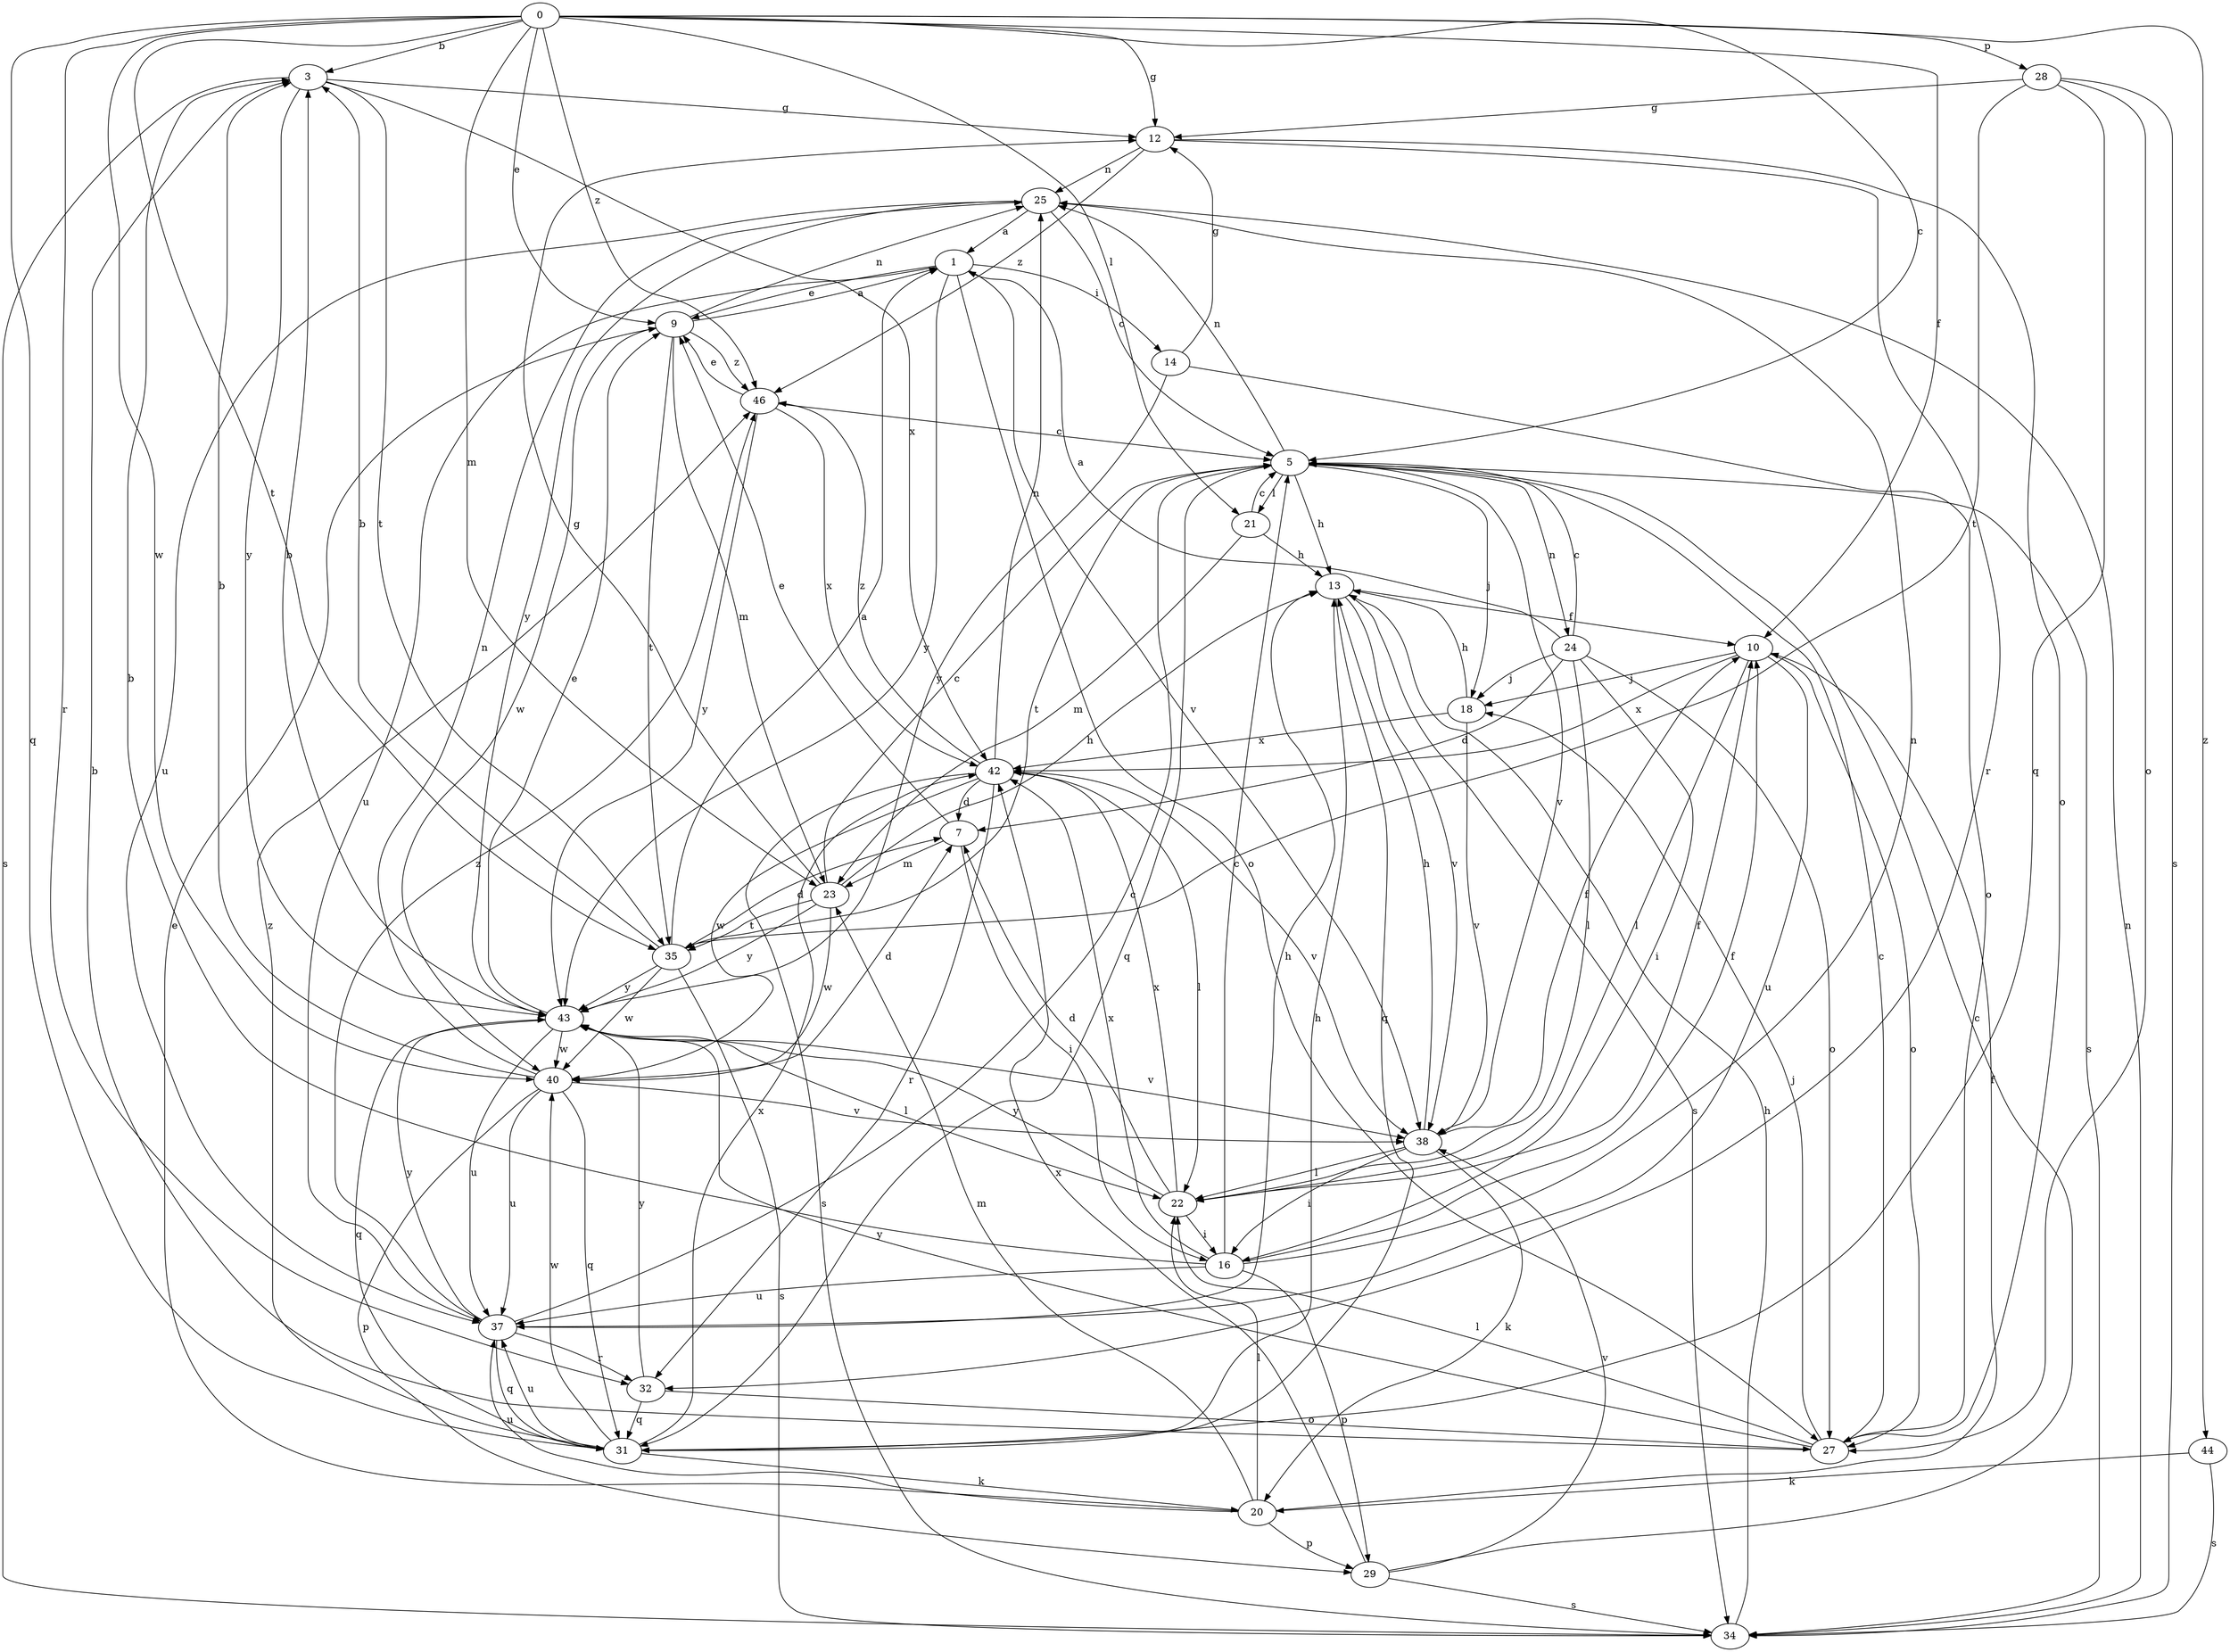 strict digraph  {
0;
1;
3;
5;
7;
9;
10;
12;
13;
14;
16;
18;
20;
21;
22;
23;
24;
25;
27;
28;
29;
31;
32;
34;
35;
37;
38;
40;
42;
43;
44;
46;
0 -> 3  [label=b];
0 -> 5  [label=c];
0 -> 9  [label=e];
0 -> 10  [label=f];
0 -> 12  [label=g];
0 -> 21  [label=l];
0 -> 23  [label=m];
0 -> 28  [label=p];
0 -> 31  [label=q];
0 -> 32  [label=r];
0 -> 35  [label=t];
0 -> 40  [label=w];
0 -> 44  [label=z];
0 -> 46  [label=z];
1 -> 9  [label=e];
1 -> 14  [label=i];
1 -> 27  [label=o];
1 -> 37  [label=u];
1 -> 38  [label=v];
1 -> 43  [label=y];
3 -> 12  [label=g];
3 -> 34  [label=s];
3 -> 35  [label=t];
3 -> 42  [label=x];
3 -> 43  [label=y];
5 -> 13  [label=h];
5 -> 18  [label=j];
5 -> 21  [label=l];
5 -> 24  [label=n];
5 -> 25  [label=n];
5 -> 31  [label=q];
5 -> 34  [label=s];
5 -> 35  [label=t];
5 -> 38  [label=v];
7 -> 9  [label=e];
7 -> 16  [label=i];
7 -> 23  [label=m];
9 -> 1  [label=a];
9 -> 23  [label=m];
9 -> 25  [label=n];
9 -> 35  [label=t];
9 -> 40  [label=w];
9 -> 46  [label=z];
10 -> 18  [label=j];
10 -> 22  [label=l];
10 -> 27  [label=o];
10 -> 37  [label=u];
10 -> 42  [label=x];
12 -> 25  [label=n];
12 -> 27  [label=o];
12 -> 32  [label=r];
12 -> 46  [label=z];
13 -> 10  [label=f];
13 -> 31  [label=q];
13 -> 34  [label=s];
13 -> 38  [label=v];
14 -> 12  [label=g];
14 -> 27  [label=o];
14 -> 43  [label=y];
16 -> 3  [label=b];
16 -> 5  [label=c];
16 -> 10  [label=f];
16 -> 25  [label=n];
16 -> 29  [label=p];
16 -> 37  [label=u];
16 -> 42  [label=x];
18 -> 13  [label=h];
18 -> 38  [label=v];
18 -> 42  [label=x];
20 -> 9  [label=e];
20 -> 10  [label=f];
20 -> 22  [label=l];
20 -> 23  [label=m];
20 -> 29  [label=p];
20 -> 37  [label=u];
21 -> 5  [label=c];
21 -> 13  [label=h];
21 -> 23  [label=m];
22 -> 7  [label=d];
22 -> 10  [label=f];
22 -> 16  [label=i];
22 -> 42  [label=x];
22 -> 43  [label=y];
23 -> 5  [label=c];
23 -> 12  [label=g];
23 -> 13  [label=h];
23 -> 35  [label=t];
23 -> 40  [label=w];
23 -> 43  [label=y];
24 -> 1  [label=a];
24 -> 5  [label=c];
24 -> 7  [label=d];
24 -> 16  [label=i];
24 -> 18  [label=j];
24 -> 22  [label=l];
24 -> 27  [label=o];
25 -> 1  [label=a];
25 -> 5  [label=c];
25 -> 37  [label=u];
25 -> 43  [label=y];
27 -> 3  [label=b];
27 -> 5  [label=c];
27 -> 18  [label=j];
27 -> 22  [label=l];
27 -> 43  [label=y];
28 -> 12  [label=g];
28 -> 27  [label=o];
28 -> 31  [label=q];
28 -> 34  [label=s];
28 -> 35  [label=t];
29 -> 5  [label=c];
29 -> 34  [label=s];
29 -> 38  [label=v];
29 -> 42  [label=x];
31 -> 13  [label=h];
31 -> 20  [label=k];
31 -> 37  [label=u];
31 -> 40  [label=w];
31 -> 42  [label=x];
31 -> 46  [label=z];
32 -> 27  [label=o];
32 -> 31  [label=q];
32 -> 43  [label=y];
34 -> 13  [label=h];
34 -> 25  [label=n];
35 -> 1  [label=a];
35 -> 3  [label=b];
35 -> 7  [label=d];
35 -> 34  [label=s];
35 -> 40  [label=w];
35 -> 43  [label=y];
37 -> 5  [label=c];
37 -> 13  [label=h];
37 -> 31  [label=q];
37 -> 32  [label=r];
37 -> 43  [label=y];
37 -> 46  [label=z];
38 -> 10  [label=f];
38 -> 13  [label=h];
38 -> 16  [label=i];
38 -> 20  [label=k];
38 -> 22  [label=l];
40 -> 3  [label=b];
40 -> 7  [label=d];
40 -> 25  [label=n];
40 -> 29  [label=p];
40 -> 31  [label=q];
40 -> 37  [label=u];
40 -> 38  [label=v];
42 -> 7  [label=d];
42 -> 22  [label=l];
42 -> 25  [label=n];
42 -> 32  [label=r];
42 -> 34  [label=s];
42 -> 38  [label=v];
42 -> 40  [label=w];
42 -> 46  [label=z];
43 -> 3  [label=b];
43 -> 9  [label=e];
43 -> 22  [label=l];
43 -> 31  [label=q];
43 -> 37  [label=u];
43 -> 38  [label=v];
43 -> 40  [label=w];
44 -> 20  [label=k];
44 -> 34  [label=s];
46 -> 5  [label=c];
46 -> 9  [label=e];
46 -> 42  [label=x];
46 -> 43  [label=y];
}
